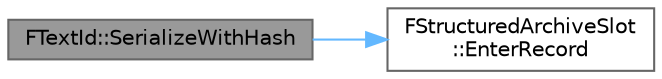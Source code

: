 digraph "FTextId::SerializeWithHash"
{
 // INTERACTIVE_SVG=YES
 // LATEX_PDF_SIZE
  bgcolor="transparent";
  edge [fontname=Helvetica,fontsize=10,labelfontname=Helvetica,labelfontsize=10];
  node [fontname=Helvetica,fontsize=10,shape=box,height=0.2,width=0.4];
  rankdir="LR";
  Node1 [id="Node000001",label="FTextId::SerializeWithHash",height=0.2,width=0.4,color="gray40", fillcolor="grey60", style="filled", fontcolor="black",tooltip="Serialize this text identity including its hash values (this method is sensitive to hashing algorithm..."];
  Node1 -> Node2 [id="edge1_Node000001_Node000002",color="steelblue1",style="solid",tooltip=" "];
  Node2 [id="Node000002",label="FStructuredArchiveSlot\l::EnterRecord",height=0.2,width=0.4,color="grey40", fillcolor="white", style="filled",URL="$d0/dfd/classFStructuredArchiveSlot.html#acd88be95aab107d73f3582c020c1faa0",tooltip=" "];
}
